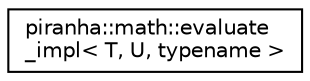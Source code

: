 digraph "Graphical Class Hierarchy"
{
  edge [fontname="Helvetica",fontsize="10",labelfontname="Helvetica",labelfontsize="10"];
  node [fontname="Helvetica",fontsize="10",shape=record];
  rankdir="LR";
  Node0 [label="piranha::math::evaluate\l_impl\< T, U, typename \>",height=0.2,width=0.4,color="black", fillcolor="white", style="filled",URL="$classpiranha_1_1math_1_1evaluate__impl.html",tooltip="Default functor for the implementation of piranha::math::evaluate(). "];
}
